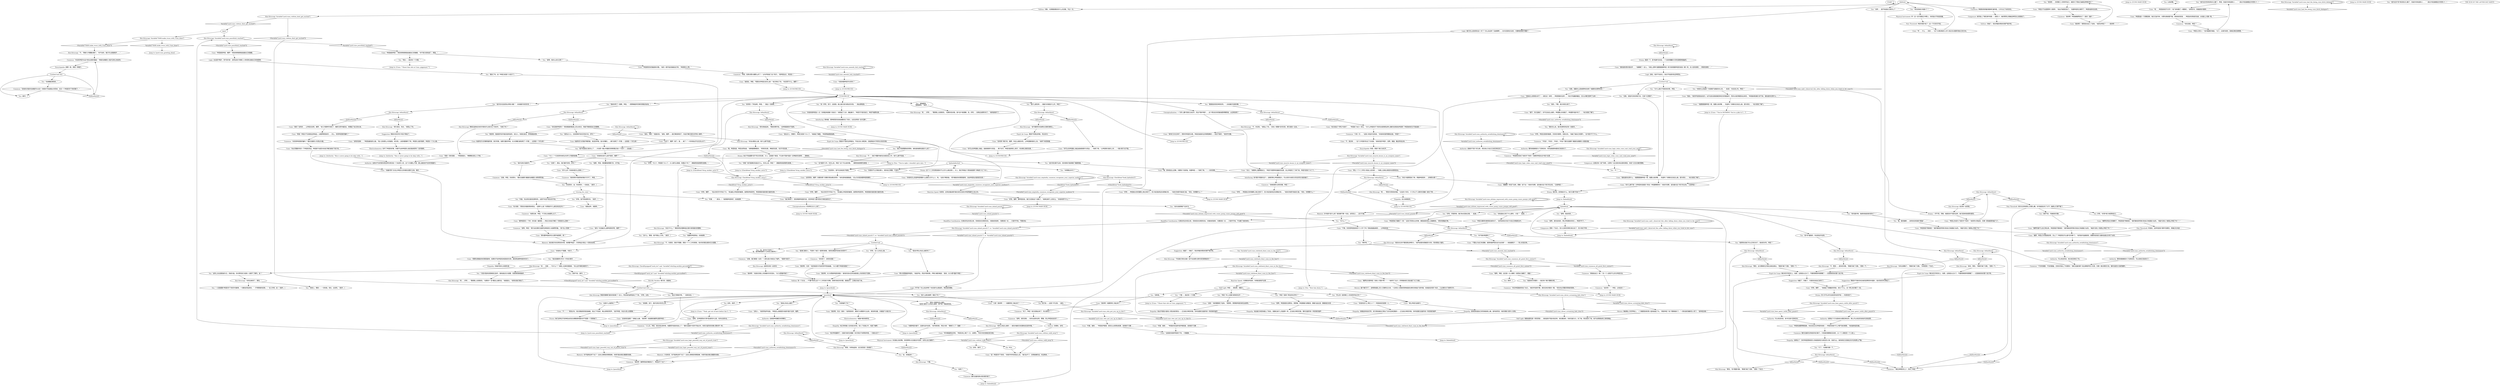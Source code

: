 # YARD / CUNO WHO IS CUNO
# * Who is Cuno?
#* Make amends with Cuno.
# ==================================================
digraph G {
	  0 [label="START"];
	  1 [label="input"];
	  2 [label="Kim Kitsuragi: CheckEquipped(\"neck_tie\") and  Variable[\"whirling.necktie_personified\"]"];
	  3 [label="CheckEquipped(\"neck_tie\") and  Variable[\"whirling.necktie_personified\"]", shape=diamond];
	  4 [label="!(CheckEquipped(\"neck_tie\") and  Variable[\"whirling.necktie_personified\"])", shape=diamond];
	  5 [label="Kim Kitsuragi: “呃……好吧……”警督看上去很担忧。“如果你告诉我，我*也许*能理解，但，好吧……别再这浪费时间了。”他转身离开了。"];
	  6 [label="Kim Kitsuragi: IsKimHere()"];
	  7 [label="IsKimHere()", shape=diamond];
	  8 [label="!(IsKimHere())", shape=diamond];
	  9 [label="Cunoesse: “小心点，坤诺，他在扰乱视听呢。他要把手放到你身上了！”围栏后面的*东西*开始尖叫，刺耳又猛烈的仿佛火警铃声一样。"];
	  10 [label="Cunoesse: “是啊，说的没错……有多远滚多远吧，肥猪。别让坤诺亲自动手！”"];
	  11 [label="Cuno: “猪猡在伤害坤诺！快来人*救命*啊！！！”他拼尽了全力；风带着他的口信走遍了马丁内斯。"];
	  12 [label="Physical Instrument: 你没能让他闭嘴，你的胖拳头也没能击中目标，反而让自己栽倒了。"];
	  13 [label="Untitled hub"];
	  14 [label="Logic: 我们怎么走到现在这一步了？怎么会这样？没道理啊……也许还是有办法的，只要唤回他的*理智*！"];
	  15 [label="You: “我想现在我们可以正常交流了。我说的对吗，坤诺？”"];
	  16 [label="Cunoesse: 坤妮斯用骄傲的眼神盯着坤诺，几乎忘记了你的存在。"];
	  17 [label="You: “行了，大家都冷静一下。”"];
	  18 [label="Kim Kitsuragi: Variable[\"yard.cuno_emptathy_cunoesse_recognizes_your_superior_madness\"]"];
	  19 [label="Variable[\"yard.cuno_emptathy_cunoesse_recognizes_your_superior_madness\"]", shape=diamond];
	  20 [label="!(Variable[\"yard.cuno_emptathy_cunoesse_recognizes_your_superior_madness\"])", shape=diamond];
	  21 [label="Cuno: “好吧……坤诺就从你的猪蹄上取过来好了。至少他还能用这玩意赚点钱……”他急切地把书装进口袋。“现在，你想要什么？”"];
	  22 [label="Cuno: “放松，坤妮！”他面向你。“谢啦，猪猡——我们算是两清了，你自打嘴巴真的对所有人都好。”"];
	  23 [label="You: “我不知道自己是怎么了……才会把一辆20吨重的货車钥匙交给一个孩子——还给我！”"];
	  24 [label="Cunoesse: “别相信那头该死的猪，坤诺！”"];
	  25 [label="Jump to: [CUNO MAIN HUB]"];
	  26 [label="trucing_for_cuno"];
	  27 [label="Kim Kitsuragi: 警督的眼睛盯着你的脸看了一会儿，然后他的姿势放松了下来。“好吧，出发。”"];
	  28 [label="You: “回答我。”"];
	  29 [label="You: “有意思……你用第三人称称呼自己，就是为了把自己抽离这种情况吗？”"];
	  30 [label="Reaction Speed: 大家都会听到的，你得赶紧离开这里……"];
	  31 [label="Physical Instrument: 砰！这一击可谓是正中靶心，你的指关节有些刺痛。"];
	  32 [label="Kim Kitsuragi: IsKimHere()"];
	  33 [label="IsKimHere()", shape=diamond];
	  34 [label="!(IsKimHere())", shape=diamond];
	  35 [label="You: “嗷，我的胳膊……该死的还有我的*膝盖*……”"];
	  36 [label="Kim Kitsuragi: IsKimHere()"];
	  37 [label="IsKimHere()", shape=diamond];
	  38 [label="!(IsKimHere())", shape=diamond];
	  39 [label="Pain Threshold: 其实也没有感觉上的那么糟。你可能是拉伤了关节；侮辱让它更严重了。"];
	  40 [label="Kim Kitsuragi: Variable[\"yard.cuno_said_i_deserved_this_after_falling_down_when_you_tried_to_hit_cuno\"]"];
	  41 [label="Variable[\"yard.cuno_said_i_deserved_this_after_falling_down_when_you_tried_to_hit_cuno\"]", shape=diamond];
	  42 [label="!(Variable[\"yard.cuno_said_i_deserved_this_after_falling_down_when_you_tried_to_hit_cuno\"])", shape=diamond];
	  43 [label="You: “不！”"];
	  44 [label="Untitled hub"];
	  45 [label="Kim Kitsuragi: Variable[\"yard.cuno_logic_relax_cuno_cant_read_your_mind\"]"];
	  46 [label="Variable[\"yard.cuno_logic_relax_cuno_cant_read_your_mind\"]", shape=diamond];
	  47 [label="!(Variable[\"yard.cuno_logic_relax_cuno_cant_read_your_mind\"])", shape=diamond];
	  48 [label="Kim Kitsuragi: IsKimHere()"];
	  49 [label="IsKimHere()", shape=diamond];
	  50 [label="!(IsKimHere())", shape=diamond];
	  51 [label="You: “随你怎么说。我对犯罪现场还有一些疑问。”"];
	  52 [label="Authority: 整场闹剧都是为了压制住你，你的退缩意味着他已经成功了。"];
	  53 [label="Interfacing: 意味着，某种邪恶的发条装置发生了变化，必定会带来一些*后果*。"];
	  54 [label="You: “为什么？”"];
	  55 [label="Jump to: [Authority: \"Kim is never going to be okay with...\"]"];
	  56 [label="Kim Kitsuragi: Variable[\"yard.cuno_elchem_impressed_with_cunos_pump_cunos_pumpo_still_good\"]"];
	  57 [label="Variable[\"yard.cuno_elchem_impressed_with_cunos_pump_cunos_pumpo_still_good\"]", shape=diamond];
	  58 [label="!(Variable[\"yard.cuno_elchem_impressed_with_cunos_pump_cunos_pumpo_still_good\"])", shape=diamond];
	  59 [label="Cuno: “把那玩意塞进你的肥屁股吧。如果你不给坤诺找来值钱的东西，就别再浪费坤诺的时间了。”"];
	  60 [label="You: “你说得对，金，你说得对，一向如此。”[离开。]"];
	  61 [label="Cuno: “你最好想个办法让坤诺忘记你曾经试图打过他，猪仔。”"];
	  62 [label="Jump to: [CUNOTRUCE]"];
	  63 [label="Jump to: [CUNO MAIN HUB]"];
	  64 [label="Jump to: [yard.cuno_punchhub_reached]"];
	  65 [label="Cunoesse: “救命啊！坤诺被猪猡抓住了！救命！强奸！”"];
	  66 [label="Cuno: “想让坤诺沉迷看书……”"];
	  67 [label="You: 让他闭嘴。"];
	  68 [label="You: Variable[\"yard.cuno_redcheck_blast_cuno_in_the_face\"]"];
	  69 [label="Variable[\"yard.cuno_redcheck_blast_cuno_in_the_face\"]", shape=diamond];
	  70 [label="!(Variable[\"yard.cuno_redcheck_blast_cuno_in_the_face\"])", shape=diamond];
	  71 [label="Kim Kitsuragi: Variable[\"yard.cuno_inland_punch1\"]"];
	  72 [label="Variable[\"yard.cuno_inland_punch1\"]", shape=diamond];
	  73 [label="!(Variable[\"yard.cuno_inland_punch1\"])", shape=diamond];
	  74 [label="You: “金，扶我起来！”"];
	  75 [label="Cuno: “这就是你挑衅坤诺的下场，一顿痛揍。”"];
	  76 [label="Drama: 强调一下。是*鬼魂*在说话。一个自有锦囊妙计的吃屎精神病幽灵。"];
	  77 [label="Kim Kitsuragi: “不。”警督几乎要翻白眼了。“你不会的。我们可以直接离开……”"];
	  78 [label="Kim Kitsuragi: Variable[\"yard.cuno_amends_hub_reached\"]"];
	  79 [label="Variable[\"yard.cuno_amends_hub_reached\"]", shape=diamond];
	  80 [label="!(Variable[\"yard.cuno_amends_hub_reached\"])", shape=diamond];
	  81 [label="Cuno: “想让一个十二岁的小孩迷上这玩意……”他看上去难以相信你会堕落至此。"];
	  82 [label="Conceptualization: 一个很*土鳖*的奥兰治名字，完全不像*坤诺*……这个想法在你的脑海里转瞬即逝，以后再说吧？"];
	  83 [label="You: “或许这对你来说有点土鳖了，坤诺，但或许你知道有人……”（拿出*来自赫姆达尔的男人*。）"];
	  84 [label="Drama: 这个十二岁的男孩根本不认识什么格拉德人，大人。我们怀疑这个男孩就是那个神秘的‘马丁’本人。"];
	  85 [label="You: “说实话我想留下这本书。”"];
	  86 [label="Cuno: “你他妈在说什么赔不赔的，猪猡？”"];
	  87 [label="Cuno: “太迟了，猪猡！谢了。我……谢了！”一时间他似乎也无言以对了。"];
	  88 [label="Kim Kitsuragi: Variable[\"yard.cuno_had_the_being_cuno_bitch_dialogue\"]"];
	  89 [label="Variable[\"yard.cuno_had_the_being_cuno_bitch_dialogue\"]", shape=diamond];
	  90 [label="!(Variable[\"yard.cuno_had_the_being_cuno_bitch_dialogue\"])", shape=diamond];
	  91 [label="You: “看到了吗，金？坤诺已经是个大孩子了。”"];
	  92 [label="Half Light: 坤诺……很狂野，很暴力。"];
	  93 [label="Volition: 冷静。大家都能看到你什么也没做，专业一点。"];
	  94 [label="You: “是*你*逼我的，你这是自作自受。”"];
	  95 [label="You: “别笑了！”"];
	  96 [label="Jump to: [failedithub]"];
	  97 [label="Drama: 一声干笑。阴郁。她甚至并不喜欢这样。她只是单纯地想伤害您。"];
	  98 [label="Composure: 控制一下自己。至少之前的恐惧已经过去了，至少他们不再……"];
	  99 [label="Drama: 哦天呐，赶快做点什么，他们又要*开始*了！"];
	  100 [label="Kim Kitsuragi: Variable[\"yard.cuno_authority_establishing_dominance\"]"];
	  101 [label="Variable[\"yard.cuno_authority_establishing_dominance\"]", shape=diamond];
	  102 [label="!(Variable[\"yard.cuno_authority_establishing_dominance\"])", shape=diamond];
	  103 [label="Cuno: “像糖果一样滚下去吧，肥猪！滚下去！”他张开双臂，宣告着对这个院子的主权。“王者坤诺！”"];
	  104 [label="Cunoesse: “没错，坤诺，你说得对。”围栏后面那只戴着毛绒帽的小舔狗赞同道。"];
	  105 [label="Kim Kitsuragi: “你没必要这么做，他什么都不知道。”"];
	  106 [label="Interfacing: 他*真的*很喜欢这个，这辆货車让坤诺很高兴。可以说你与他的关系往好的方面发展了。"];
	  107 [label="Jump to: [CUNOTRUCE]"];
	  108 [label="Jump to: [Authority: \"Kim is never going to be okay with...\"]"];
	  109 [label="Cuno: “那你要坤诺如何忘记那件破事呢，嗯？”"];
	  110 [label="Cuno: “你可以向坤诺献上毒品或者香烟作为贡品……”他顿了顿。“让坤诺再次喜欢上你……一辆大車子也不错。”"];
	  111 [label="Jump to: [CUNOTRUCE]"];
	  112 [label="Cuno: “好吧，猪猡……”他从你的手中夺走了它。“焦油能让坤诺保持敏锐，能帮助坤诺思考。坤诺很喜欢能刺激大脑的玩意。”"];
	  113 [label="Jump to: [CUNOTRUCE]"];
	  114 [label="Logic: 永远是*坤诺*，而不是*我*。显然这孩子用第三人称视角当做自己的挡箭牌。"];
	  115 [label="Cuno: “没错！”他的眼睛亮了起来。“想想吧，想想看坤诺的疯狂战绩吧。”"];
	  116 [label="Empathy: 他自豪又响亮地报上了姓名，就像在桌子上亮底牌一样。正当他分神的时候，围栏后面传来一阵恶意的嘘声……"];
	  117 [label="Volition: 别理他，走吧。"];
	  118 [label="Kim Kitsuragi: Variable[\"yard.cuno_redcheck_blast_cuno_in_the_face\"]"];
	  119 [label="Variable[\"yard.cuno_redcheck_blast_cuno_in_the_face\"]", shape=diamond];
	  120 [label="!(Variable[\"yard.cuno_redcheck_blast_cuno_in_the_face\"])", shape=diamond];
	  121 [label="Cuno: “没有人，”他突然低声说道。“坤诺这么做是因为他就*喜欢*这样，猪猡。”"];
	  122 [label="Kim Kitsuragi: “是你让他这么做的——就在你最初决定跟他谈话的时候。”"];
	  123 [label="Cunoesse: “救命啊！猪猡把他的嘴捂住了。坤诺说不了话了！”"];
	  124 [label="Rhetoric: 计划有变，你不能再这样下去了！这会让事情变得更困难，你很可能会错过重要的线索。"];
	  125 [label="Cuno: “好吧，猪猡，跟坤诺说说。我们又回到这个话题了。”他掸去裤子上的灰尘。“你他妈想干什么？”"];
	  126 [label="Kim Kitsuragi: IsKimHere()"];
	  127 [label="IsKimHere()", shape=diamond];
	  128 [label="!(IsKimHere())", shape=diamond];
	  129 [label="Reaction Speed: 有意思。这场拉锯战很可能也发生在她与坤诺残暴的父亲之间。"];
	  130 [label="You: “没错，但我并没有采取行动，只是个幻想罢了。”"];
	  131 [label="Kim Kitsuragi: Variable[\"yard.cuno_authority_establishing_dominance\"]"];
	  132 [label="Variable[\"yard.cuno_authority_establishing_dominance\"]", shape=diamond];
	  133 [label="!(Variable[\"yard.cuno_authority_establishing_dominance\"])", shape=diamond];
	  134 [label="Kim Kitsuragi: Variable[\"TASK.make_truce_with_Cuno_done\"]"];
	  135 [label="Variable[\"TASK.make_truce_with_Cuno_done\"]", shape=diamond];
	  136 [label="!(Variable[\"TASK.make_truce_with_Cuno_done\"])", shape=diamond];
	  137 [label="Suggestion: 警督对你的评价*绝对*降低了。"];
	  138 [label="Cunoesse: “他想忘掉，坤诺。千万别让他就那么忘了。”"];
	  139 [label="Kim Kitsuragi: IsKimHere()"];
	  140 [label="IsKimHere()", shape=diamond];
	  141 [label="!(IsKimHere())", shape=diamond];
	  142 [label="You: “你说得对，我不应该给孩子吸烟。”"];
	  143 [label="Cuno: “坤诺感觉你的脑袋有问题。”他的一根手指在脑袋边打转。“坤诺很关心啊。”"];
	  144 [label="punchhub"];
	  145 [label="You: “这是什么鬼把戏？”"];
	  146 [label="You: “是有人唆使你这么做的。”\n“是港口里的人让你这么做的，是不是？我能感觉到。”"];
	  147 [label="Cuno: “听你傻逼朋友的吧。”坤诺往地上唾了一口，淡黄色、不知为何还冒着泡的浓痰。"];
	  148 [label="Cuno: “呼……什么……妈的……”这个头晕目眩的12岁小孩正在试图弄清自己的方向。"];
	  149 [label="Composure: 她浑身上下都在喊*哇哦——真男人*。她的赞赏之情被这种同志之爱激发了。"];
	  150 [label="You: “你知道自己闯了什么祸吗，小鬼？”（起身。）"];
	  151 [label="Kim Kitsuragi: IsKimHere()"];
	  152 [label="IsKimHere()", shape=diamond];
	  153 [label="!(IsKimHere())", shape=diamond];
	  154 [label="Kim Kitsuragi: “不要。”"];
	  155 [label="Kim Kitsuragi: IsKimHere()"];
	  156 [label="IsKimHere()", shape=diamond];
	  157 [label="!(IsKimHere())", shape=diamond];
	  158 [label="Jump to: [CUNO MAIN HUB]"];
	  159 [label="Kim Kitsuragi: IsKimHere()"];
	  160 [label="IsKimHere()", shape=diamond];
	  161 [label="!(IsKimHere())", shape=diamond];
	  162 [label="Cuno: “该死的混球……”坤诺指着他的心脏。“贱人没有那么大的能耐。老东西，心脏快要爆炸了吧。坤诺的心脏好着呢，坤诺有一个大心脏。”"];
	  163 [label="You: “或许现在看不出来，但你很有可能掌握了重要情报。”"];
	  164 [label="Kim Kitsuragi: IsKimHere()"];
	  165 [label="IsKimHere()", shape=diamond];
	  166 [label="!(IsKimHere())", shape=diamond];
	  167 [label="Kim Kitsuragi: “请不要把时间浪费在无聊的事情上。”"];
	  168 [label="Cuno: “滚远点儿，四眼仔。坤诺已经是个大人了。”他挺起了胸膛。“坤诺想抽烟就抽烟。”"];
	  169 [label="Jump to: [Cuno: \"\"Shoot that shit at Cuno, piggonaut.\"\"]"];
	  170 [label="Cuno: “是啊，在坤诺把你打得*屁滚尿流*之前，有多远滚多远。”"];
	  171 [label="Kim Kitsuragi: Variable[\"yard.cuno_shiver_screaming_kids_titus\"]"];
	  172 [label="Variable[\"yard.cuno_shiver_screaming_kids_titus\"]", shape=diamond];
	  173 [label="!(Variable[\"yard.cuno_shiver_screaming_kids_titus\"])", shape=diamond];
	  174 [label="You: “是港口里的人，不是吗？他们一直想伤害我，我现在都能听到他们的笑声了……”"];
	  175 [label="Empathy: 他正享受着人生的高光时刻，陷入了狂喜之中，戏耍了猪猡。"];
	  176 [label="Kim Kitsuragi: Variable[\"yard.cuno_inland_punch1\"]  or  Variable[\"yard.cuno_inland_punch2\"]"];
	  177 [label="Variable[\"yard.cuno_inland_punch1\"]  or  Variable[\"yard.cuno_inland_punch2\"]", shape=diamond];
	  178 [label="!(Variable[\"yard.cuno_inland_punch1\"]  or  Variable[\"yard.cuno_inland_punch2\"])", shape=diamond];
	  179 [label="You: “现在是谁在*搞鬼*了？”"];
	  180 [label="Esprit de Corps: 看在老天爷的份上，他想，这真是太过分了。不要把事情弄得更糟了——还是继续询问那个孩子吧。"];
	  181 [label="Esprit de Corps: 看在老天爷的份上，他想，这真是太过分了。不要把事情弄得更糟了——还是继续询问那个孩子吧。"];
	  182 [label="You: “快叫救护車，我感觉我是真的受伤了！”"];
	  183 [label="Cunoesse: “你会和坤诺*永远*待在这里的傻逼！”带着毛绒帽的小鬼并没有让他说完。"];
	  184 [label="Encyclopedia: 顺便一提，那是一种帽子。"];
	  185 [label="Cuno: “‘我要狠狠揍坤诺一顿，我要让他闭嘴……’知道吗？你确实应该这么做，因为现在……”他又提高了嗓门。"];
	  186 [label="Jump to: [Cuno: \"\"You're NOTHING! You're a joke to C...\"]"];
	  187 [label="You: “毛绒帽挺漂亮的。”"];
	  188 [label="Kim Kitsuragi: “嗯……”警官乐观地咕哝着。“过去的十年间，十六岁以下人群的饮酒量一直在下降……”"];
	  189 [label="Jump to: [CheckItem(\"drug_smokes_astra\")]"];
	  190 [label="Electrochemistry: 别坏了坤诺的好事。你看不出来坤诺的心脏还能承受吗？还好着呢。"];
	  191 [label="You: “没什么，警督。我不想扯上关系。”[离开。]"];
	  192 [label="Jump to: [CUNO MAIN HUB]"];
	  193 [label="Empathy: 你临时变卦让他很失望。"];
	  194 [label="You: “相信吧，我就是传说中能创造奇迹的，炫光人。有我在身边，梦想就能成真。”"];
	  195 [label="Cunoesse: “那就给自己一拳！”另一个人甚至不让你与坤诺交谈。"];
	  196 [label="Kim Kitsuragi: “但……但是……*为什么*？”他看上去真的很困惑。“你让这件事愈演愈烈了。”"];
	  197 [label="You: “一旦我摆脱*坤诺的手下败将*的窘境，一切都会好起来的。”（不等警督的回答。）“去工作吧，金！”[离开。]"];
	  198 [label="Cuno: “你可以向坤诺献上毒品，或者香烟作为贡品……車子也行。坤诺也能用的上車子，机动車之类的玩意。”"];
	  199 [label="Cuno: “真是一流的混蛋……”坤诺摇摇头。“睁眼瞎总是让人不爽。”"];
	  200 [label="Cuno: “坤诺就是坤诺，猪猡！”男孩用两根拇指指着自己的胸膛。"];
	  201 [label="Cuno: “去死吧你，猪猡！你跟你那个四眼仔朋友都去死吧！”他失望地摇着脑袋。“还以为你是来跟坤诺和解的……”"];
	  202 [label="Kim Kitsuragi: “不——我们*需要*做的应该是回去工作。他什么都不知道。”"];
	  203 [label="Cunoesse: “坤诺，别再对那头猪那么好了！”尖叫声穿透了这个院子。“离坤诺远点，死变态！”"];
	  204 [label="Cuno: “救命啊！”那男孩也加入了进来。“他抓住坤诺了！！！救命啊！！！”"];
	  205 [label="Kim Kitsuragi: Variable[\"yard.cuno_volition_walk_away\"]"];
	  206 [label="Variable[\"yard.cuno_volition_walk_away\"]", shape=diamond];
	  207 [label="!(Variable[\"yard.cuno_volition_walk_away\"])", shape=diamond];
	  208 [label="Untitled hub (03)"];
	  209 [label="You: “是谁让你这么做的？”"];
	  210 [label="Cuno: “救命啊，大家！”他的脸因为可怕的笑声而扭曲着。“RCM要干坤诺的屁股了！”"];
	  211 [label="Kim Kitsuragi: 金甚至没有一丝惊讶。"];
	  212 [label="Cuno: “坤诺又要把你揍得屁滚尿流了。”显然他现在仍处于对自己的敬畏当中。"];
	  213 [label="Kim Kitsuragi: “是你，警官。”警督打破了沉默。“控制一下。”"];
	  214 [label="Cuno: “猪猡，坤诺以为你能搞定呢。怎么了？坤诺现在可以做*任何事*了。”他浑身洋溢着喜悦，就像你给他的力量有些超过负荷了似的。"];
	  215 [label="Cuno: “猪猡忍着不让自己哭出来，坤诺真是不敢相信！”就好像他突然意识到自己有超能力似的。“难道*没有人*能阻止坤诺了吗？！”"];
	  216 [label="Pain Threshold: 听我说，这样咬是有*某种*效果的，疼痛正在消退……"];
	  217 [label="Kim Kitsuragi: “不如我们现在去做一些不会浪费大家时间的事情如何？”"];
	  218 [label="Cunoesse: “*咔哒*，*咔哒*，*咔哒*，*咔哒*”围栏后面那个戴着毛绒帽的小混蛋说着。"];
	  219 [label="You: “你不喜欢喝酒吗？”"];
	  220 [label="Cuno: “菜鸡们又在互啄了，想争夺坤诺的注意。坤诺还挺喜欢这场钢管舞的——但还不够好。”他双手交握。"];
	  221 [label="Cuno: “笨蛋！坤诺才不会相信这种鬼话。从猪猡那里拿货……怎么，觉得坤诺很好骗吗？”"];
	  222 [label="Jump to: [CUNO MAIN HUB]"];
	  223 [label="Cuno: “哦，原来是这么回事。你要找个告密鬼。你要坤诺——”他顿了顿。“——向你泄密。”"];
	  224 [label="Cuno: “你他妈才不重要，书呆子。”"];
	  225 [label="Empathy: 他看起来有些茫然，却又很自豪自己想出了这句话来回敬你——正当他分神的时候，你听到围栏后面传来一阵恶意的嘘声……"];
	  226 [label="You: 别打他——这是个坏主意。（退后。）"];
	  227 [label="Jump to: [punchhub]"];
	  228 [label="You: “金，是*你*干的吗？”\n“金，是你警局里的人让你这么做的吗？”"];
	  229 [label="Cunoesse: “你失控了，该死的混蛋！”"];
	  230 [label="Cuno: “救命啊，RCM想搞坤诺的屁股！”喜悦的泪水还夹杂着他脸上洗衣粉的汗湿味。"];
	  231 [label="Jump to: [punchhub]"];
	  232 [label="Cuno: “救命啊，先生！救命！”他昂首阔步，眼珠子从眼窝中凸出来，使劲转动着，对着窗户大喊大叫……"];
	  233 [label="Half Light: 看看他那吃屎一样的笑容……他知道你不能对他怎样。他在霸凌你，你却无能为力。杀了他。现在就杀了他。他不会预想到死亡即将降临。"];
	  234 [label="Hand/Eye Coordination: 在事态完全失控之前，将其扼杀在萌芽状态。对着他的脸颊，只要轻轻一击……只是吓吓他，不要杀他。"];
	  235 [label="Hand/Eye Coordination: 在事态完全失控之前，将其扼杀在萌芽状态。对着他的脸颊，只要轻轻一击……只是吓吓他，不会要了他的命的。"];
	  236 [label="Cuno: “去他妈的道理？”他嗤之以鼻。“救命啊！讲道理的猪猡在摆弄坤诺！”"];
	  237 [label="Kim Kitsuragi: “警官，*你*需要冷静，”警督打破了沉默。“控制一下自己。”"];
	  238 [label="Drama: 您几乎可以听见齿轮转动的声音——布景改变了。"];
	  239 [label="Kim Kitsuragi: “不，警官——是你的问题，”警督打破了沉默。“控制一下。”"];
	  240 [label="Pain Threshold: 坤诺*感觉*到了；这一下打的可不轻。"];
	  241 [label="Kim Kitsuragi: 金没有一丝笑意。"];
	  242 [label="Jump to: [failedithub]"];
	  243 [label="You: “我是来问问题的——我还有个案子要解决呢。”"];
	  244 [label="Cuno: “你在卡座那里发了疯，想逼坤诺招供……还喝得大醉？”"];
	  245 [label="You: “看看我发现的神奇的药。”（向他展示吡嚯浣酮。）"];
	  246 [label="Kim Kitsuragi: “不，你没有。”他阻止了你。“没有人*要看*任何东西，把它放到一边去。”"];
	  247 [label="Cuno: “坤诺知道一个四眼混球，每日沉迷书本，对那玩意欲罢不能。真他妈的悲哀……坤诺会利用他的毛病，从他身上大赚一笔。”"];
	  248 [label="Cuno: “跟坤诺回忆一下吧：你先是一番搅局——然后又来自打嘴巴？究竟是怎么回事？”"];
	  249 [label="You: “我还是要把它列为一件待办事项……”"];
	  250 [label="You: 沉默不语。[离开。]"];
	  251 [label="Esprit de Corps: 警督不同意这样做，完全反对。"];
	  252 [label="You: “来享受一下焦油吧，坤诺。”（掏出一包香烟。）"];
	  253 [label="Cuno: “坤诺才不会耍那种*小聪明*。”他似乎被冒犯到了。“别跟坤诺咬文嚼字了，坤诺知道你在说谎。”"];
	  254 [label="You: “我并没有沉溺其中。”"];
	  255 [label="You: “这*就是*工作。你怎么说，坤诺？这个可以给你哦。”（朝男孩摇晃那包香烟。）"];
	  256 [label="You: “坤诺？听上去像只疯狗的名字……”"];
	  257 [label="Cuno: “你跟坤诺对着干，这就叫自作自受。”他环顾四周，然后大喊：“警察打人了！强暴！！！”"];
	  258 [label="Cunoesse: “干你的肩膀，干你的膝盖，还有你浑身上下的肥肉！”围栏后面的那个发出嘶嘶声的小东西，仿佛一根点燃的引线，随时会因为兴奋而爆炸。"];
	  259 [label="failedithub"];
	  260 [label="Jump to: [CUNO MAIN HUB]"];
	  261 [label="Cuno: “坤诺真是不敢相信！”就好像他突然意识到自己有超能力似的。“难道*没有人*能阻止坤诺了吗？”"];
	  262 [label="Empathy: 她明白了：争夺坤诺控制权的斗争就是疯狂与疯狂的斗争。目前为止，她的疯狂已经被证实并没有那么严重。"];
	  263 [label="Cunoesse: 围栏后面的家伙笑的更厉害了。"];
	  264 [label="Jump to: [failedithub]"];
	  265 [label="Cuno: “坤诺让你成为了他的手下败将！”他突然大笑起来，仿佛一群海鸥原地起飞了。"];
	  266 [label="Cuno: “我知道你想对我动手……”他踌躇了一会儿。“你脸上那种‘我要狠狠揍坤诺一顿’的表情跟坤诺的爸爸一模一样。杀人犯的表情……愤怒的表情……”"];
	  267 [label="You: “没错，我要怎么回到那种状态呢？我要恢复那种状态！”"];
	  268 [label="Cunoesse: “坤诺把你变成了他的手下败将！你要和坤诺永远*待在*这里……”"];
	  269 [label="Cuno: “看啊，坤妮，这还是一头斗猪呢！别把自己撞晕了，傻逼！”"];
	  270 [label="You: [离开。]"];
	  271 [label="Kim Kitsuragi: Variable[\"yard.cuno_cunoesse_alt_greet_first_contact\"]"];
	  272 [label="Variable[\"yard.cuno_cunoesse_alt_greet_first_contact\"]", shape=diamond];
	  273 [label="!(Variable[\"yard.cuno_cunoesse_alt_greet_first_contact\"])", shape=diamond];
	  274 [label="Jump to: [You: \"\"You're right, I shouldn't give smo...\"]"];
	  275 [label="Cuno: “总之，”他精神上强撑着自己。“坤诺不用那种有辐射的玩意，会让坤诺的丁丁掉下来，坤诺可是有个大丁丁。”"];
	  276 [label="Horrific Necktie: 管它的，直面他。"];
	  277 [label="Cuno: “真的？该死的……让坤诺试试吧，猪猡。”他几乎要伸手来抓了，随即又把手缩回去，梳理起了自己的头发。"];
	  278 [label="You: “来一杯吧，孩子。这是酒，能让我们成为朋友的东西。”（掏出那瓶酒。）"];
	  279 [label="Cuno: “我们两清了。但别再跟坤诺耍花招，否则坤诺*又要*把你打得屁滚尿流了。”"];
	  280 [label="You: “好吧，*大人*。坤诺是个大人了，大人就可以吸烟。你要这个吗？”（朝着男孩摇晃那包香烟。）"];
	  281 [label="Esprit de Corps: 警督并不喜欢这种做法。不如过会儿再回来，还能降低对于职场关系的伤害。"];
	  282 [label="Cuno: “不！！！”男孩尖叫。他长满雀斑的脸扭曲着，发出了可怕的、难以抑制的笑声。“放开坤诺，你这头恶心的肥猪！”"];
	  283 [label="Cuno: “好吧，猪猡……”他收起了恶魔般的笑容。发生了什么，这一拳让他冷静了一些。"];
	  284 [label="Kim Kitsuragi: IsKimHere()"];
	  285 [label="IsKimHere()", shape=diamond];
	  286 [label="!(IsKimHere())", shape=diamond];
	  287 [label="Cuno: “听着，娘炮……”坤诺低声细语，甚至比以前更加轻柔，逐渐趋于沉静……"];
	  288 [label="Cuno: “你什么都不是！对坤诺来说就是个笑话！坤诺要嘲笑你！”他张开双臂，宣告着对这个院子的主权。“王者坤诺！”"];
	  289 [label="Cunoesse: “别他妈对我的毛绒帽评头论足！你根本不知道我从何而来，区区一个坤诺的手下败将罢了。”"];
	  290 [label="Cuno: “别听那个瞎子的，猪猡。你这么做是对的，让坤诺重新喜欢上你。”他停下来思索着。"];
	  291 [label="You: “听着，你出现在我的犯罪现场，这里不欢迎不配合的平民。”"];
	  292 [label="Cuno: “哦，坤诺知道，坤诺当然知道，”他眯着眼睛看你。“昂贵的玩意，神秘的玩意，*杀手*的玩意。”"];
	  293 [label="Cuno: 他紧咬牙关的嘴咧着笑意，表示同意。他那沉重的呼吸，长大的瞳孔都说明了一件事——这真是一个好主意！"];
	  294 [label="Kim Kitsuragi: Variable[\"yard.cuno_punchhub_reached\"]"];
	  295 [label="Variable[\"yard.cuno_punchhub_reached\"]", shape=diamond];
	  296 [label="!(Variable[\"yard.cuno_punchhub_reached\"])", shape=diamond];
	  297 [label="CUNOTRUCE"];
	  298 [label="Cunoesse: “自杀吧！！！坤诺，让他自杀！”"];
	  299 [label="You: “我要和坤诺停战，向他赔罪。”"];
	  300 [label="Kim Kitsuragi: “不，你真的，真的不需要。那是一个十二岁的男孩，他对你的看法根本无关紧要。”"];
	  301 [label="Cuno: “大家！救命啊！！！他要把老二掏出来了！！！”"];
	  302 [label="Cunoesse: “完了，坤诺！他已经掏出来了，你太害怕了！”"];
	  303 [label="Jump to: [punchhub]"];
	  304 [label="Jump to: [Cuno: \"\"Yeah, get out of here before the C...\"]"];
	  305 [label="You: 走吧。[离开。]"];
	  306 [label="Cunoesse: “没错，我们都是一伙的！”小家伙高兴地发出了嘘声。“*基佬*失控了。”"];
	  307 [label="You: “讲道理，孩子。我并没有对你怎么样。”"];
	  308 [label="Kim Kitsuragi: “警官，这与警察的正常执法相去甚远，”警督打破了沉默。“控制一下。”"];
	  309 [label="Cuno: “听着，娘炮……”坤诺趁你后退时低声细语道，逐渐趋于沉静……"];
	  310 [label="Jump to: [yard.cuno_greeting_done]"];
	  311 [label="You: “那随便吧。”\n“那随便吧。”[离开。]"];
	  312 [label="Encyclopedia: 库诺，那是个奥兰治名字。"];
	  313 [label="You: “或许这对*你*来说有点土鳖了，但或许你知道有人……”（拿出*来自赫姆达尔的男人*。）"];
	  314 [label="Cunoesse: “你在说谁，坤诺？”"];
	  315 [label="Cunoesse: “你觉得坤诺很好骗吗？”围栏后面的小东西尖叫着。"];
	  316 [label="You: “赔罪，坤诺。很抱歉我想要打你，对不起。”"];
	  317 [label="Cuno: “放轻松，坤妮。不要告诉坤诺应该怎么做！”他又转向了你。“你还想干什么，猪猡？”"];
	  318 [label="You: 走吧。[离开。]"];
	  319 [label="Shivers: 集装箱上方的甲板上，一个肩膀宽阔的男人猛地抬起了头。“那是坤诺？有个警察被杀了。”一旁纹身的梅斯克人笑了。“是坤诺没错！”"];
	  320 [label="Cuno: “那头死肥猪是坤诺的，“他低声说，然后环顾四周，声嘶力竭的喊道：“救命，RCM想*强奸*坤诺！”"];
	  321 [label="Jump to: [failedithub]"];
	  322 [label="Cuno: “猪猡在咬自己的猪蹄了，坤诺真是不敢相信！”就好像他突然意识到自己有超能力似的。“难道*没有人*能阻止坤诺了吗？！”"];
	  323 [label="Cuno: “是啊，是你自找的。想让坤诺看你的老二，坤诺吓坏了。”"];
	  324 [label="Kim Kitsuragi: Variable[\"yard.cuno_who_put_you_up_to_this\"]"];
	  325 [label="Variable[\"yard.cuno_who_put_you_up_to_this\"]", shape=diamond];
	  326 [label="!(Variable[\"yard.cuno_who_put_you_up_to_this\"])", shape=diamond];
	  327 [label="Cuno: “你能这么说真是太好了——就在这！来吧……坤诺很喜欢这样……”他又开始蹦来蹦去，舌头从嘴巴里伸了出来……"];
	  328 [label="Jump to: [CUNO MAIN HUB]"];
	  329 [label="Cuno: “好吧，坤诺总是善待输家。问你的问题吧，但是记住，“他敲了敲自己的颞叶。”这*改变*不了什么。”"];
	  330 [label="Drama: 他才不知道跟*杀手*有关的玩意，大人。这就是个错误。不过他*可能*知道一点神秘的玩意吧……很难说。"];
	  331 [label="Kim Kitsuragi: Variable[\"yard.cuno_volition_dont_get_excited\"]"];
	  332 [label="Variable[\"yard.cuno_volition_dont_get_excited\"]", shape=diamond];
	  333 [label="!(Variable[\"yard.cuno_volition_dont_get_excited\"])", shape=diamond];
	  334 [label="Cuno: “你在挑衅坤诺吗？”男孩看着钥匙链上的A6标志，简直不敢相信自己的眼睛。"];
	  335 [label="Cuno: “你必须重新考虑一下坤诺的贡品。坤诺是不会因为你自打嘴巴就收下笼子的。”"];
	  336 [label="You: “请务必小心，也别把車开到任何地方去，好吗？”"];
	  337 [label="Kim Kitsuragi: 警督迅速地在你的手掌张开之前拦住了你的手。”你疯了吗？”"];
	  338 [label="You: “我们可能需要他的帮助，谁知道他都知道些什么呢？”"];
	  339 [label="You: “坤诺？是某个帮派的名号吗？”"];
	  340 [label="You: “我正打算离开呢。”（结束谈话。）"];
	  341 [label="Jump to: [punchhub]"];
	  342 [label="You: “是加尔特让你这么做的吗？”"];
	  343 [label="You: “好吧，没人让你这么做。”"];
	  344 [label="Electrochemistry: *超级*使劲地转动。"];
	  345 [label="Logic: 吓吓他？怎么会这样呢？你还是可以脱身的，唤回他的理智。"];
	  346 [label="Cunoesse: “*看在神明的份上*，你杀了坤诺！”"];
	  347 [label="Kim Kitsuragi: IsKimHere()"];
	  348 [label="IsKimHere()", shape=diamond];
	  349 [label="!(IsKimHere())", shape=diamond];
	  350 [label="Kim Kitsuragi: “你失去理智了，”警督打破了沉默。“你得控制一下自己。”"];
	  351 [label="Suggestion: 他赢了，你输了。只是别在给自己挖坑了。"];
	  352 [label="Volition: 你输了。现在带着你残存的尊严离开吧。"];
	  353 [label="Composure: 这里还有一具尸体呢，记得吗？这正是你来这里的原因，你是个正在办案的警察。"];
	  354 [label="Untitled hub (02)"];
	  355 [label="Authority: 整场闹剧都是为了压制住你，可以说他已经成功了。"];
	  356 [label="Authority: 退缩并不是个好主意，现在他认为自己已经压制住你了。"];
	  357 [label="Cuno: “哦不，你又退缩了。你不应该这么做的，坤诺要让你滚蛋了，坤诺要*驱逐*你了……”他又提高了嗓门。"];
	  358 [label="Rhetoric: 你*他妈*说什么呢？甚至都不算一句话。总而言之……这行不通。"];
	  359 [label="Jump to: [CheckItem(\"drug_smokes_astra\")]"];
	  360 [label="hjelmdallerhub"];
	  361 [label="Cuno: “好吧……坤诺就从你的猪蹄上取过来好了。至少他还能用这玩意赚点钱……”他急切地把书装进口袋。“现在，你想要什么？”"];
	  362 [label="Cuno: “你他妈离坤诺远一点！你闻起来就像个流浪汉！”他倒退了几步，皱起鼻子。“坤诺可不是流浪汉，坤诺不碰那玩意。”"];
	  363 [label="You: “或许你对这些思必得有兴趣？”（向他展示你的存货。）"];
	  364 [label="Cunoesse: “你在坤诺面前贬低了自己。”她的声音很平静，甚至没有多看你一眼。“现在你必须要求得他的宽恕。”"];
	  365 [label="Kim Kitsuragi: IsKimHere()"];
	  366 [label="IsKimHere()", shape=diamond];
	  367 [label="!(IsKimHere())", shape=diamond];
	  368 [label="Jump to: [CUNOTRUCE]"];
	  369 [label="Kim Kitsuragi: “把东西收起来。”警督双臂环抱。“这种情报根本不值得。”"];
	  370 [label="Cuno: “好吧，猪猡……”他从你的手中夺走了它。“焦油能让坤诺保持敏锐，能帮助坤诺思考。坤诺很喜欢能刺激大脑的玩意。”"];
	  371 [label="You: “我什么都没做啊！看到了吗？”"];
	  372 [label="Cuno: “是啊，坤诺就是在混帮派，黑帮哦。坤诺跟着马德雷混，跟着马兹达混，跟着瑞瓦肖混……”"];
	  373 [label="THE HUB OF THE LATTER DAY SAINTS"];
	  374 [label="Cuno: “滚！坤诺的手下败将。”你离开时听到他这么说。“我们扯平了。还想挨揍的话，欢迎再来。”"];
	  375 [label="Drama: 他们这种近乎发神经似的反复横跳意味着你并不是第一个受害者了。"];
	  376 [label="Kim Kitsuragi: “我告诉过你不要招惹这种势力。”他声音里的烦躁是针对你，而非那些小鬼的。"];
	  377 [label="You: 沉默不语，尽量保持冷静。"];
	  378 [label="Cuno: “坤诺把条子痛揍了一顿！”这孩子笑得太过厉害，满是雀斑的脸上淌着眼泪。“把你的膝盖打断。”"];
	  379 [label="Suggestion: 他赢了，你输了。现在带着你残存的尊严离开吧。"];
	  380 [label="Jump to: [CheckItem(\"drug_smokes_astra\")]"];
	  381 [label="Cuno: “呃……坤诺他妈的不识字！”他飞快地瞥了一眼围栏。”该死的书，你脑袋有问题吧……”"];
	  382 [label="You: “你根本不认识格拉德人。是你自己想要，不是吗？”"];
	  383 [label="You: “你想要这本书？”"];
	  384 [label="You: “别担心，警督——一切有我。现在，出发吧。”[离开。]"];
	  385 [label="Kim Kitsuragi: IsKimHere()"];
	  386 [label="IsKimHere()", shape=diamond];
	  387 [label="!(IsKimHere())", shape=diamond];
	  388 [label="Empathy: 他似乎很高兴能有人明白他的想法——正当他分神的时候，你听到围栏后面传来一阵恶意的嘘声……"];
	  389 [label="Shivers: 窗户被打开了，圣希斯帕路上的人们都转过头来。一位老妇人把她的购物袋放在弗利多商店门前听着，在她身后的某个地方，工业港的大门悄然打开。"];
	  390 [label="Kim Kitsuragi: IsKimHere()"];
	  391 [label="IsKimHere()", shape=diamond];
	  392 [label="!(IsKimHere())", shape=diamond];
	  393 [label="Cuno: “坤诺知道要尊敬强者。你应该去见见坤诺的爸爸——坤诺的爸爸*什么*都不放在眼里，“他自豪地宣告着。"];
	  394 [label="You: “好吧，尽管笑吧。我们快点回到正题。”（起身。）"];
	  395 [label="Suggestion: 警督并不喜欢你在他的犯罪现场*搞鬼*，他对你的评价降低了。"];
	  396 [label="You: “是啊，我自找的。”"];
	  397 [label="Kim Kitsuragi: “警官，你得站起来。这已经变成一场闹剧了。”"];
	  398 [label="Jump to: [You: \"Shut him down.\"]"];
	  399 [label="Authority: 可以肯定的说，他已经压制住了你。"];
	  400 [label="Cunoesse: “我觉得你可能把他的脑子打坏了，坤诺。”"];
	  401 [label="You: “那好吧。”"];
	  402 [label="Empathy: 这让他很愉悦。"];
	  403 [label="Conceptualization: 历史修正主义上演了。"];
	  404 [label="Cuno: “不，我没有……”这个少年暂时失去了方向感。“他妈的是*坤诺*。说啊，傻逼，像这样说出来。”"];
	  405 [label="Cuno: “是吗？你准备怎么跟坤诺和好呢，猪猡？”"];
	  406 [label="You: “好吧，我不想浪费时间。”[离开。]"];
	  407 [label="Cunoesse: “是啊，坤诺！”那只站在围栏后面阿谀奉承的小幼崽赞同着。“是*怎么*回事？”"];
	  408 [label="Kim Kitsuragi: “你在干什么？”警督深色的眼眸透过镜片窥视着你的眼睛。"];
	  409 [label="Kim Kitsuragi: “呃……好吧……”警督看上去很担忧。“如果你*一定*要这么做的话。”他摇摇头。“但现在我们得走了。”"];
	  410 [label="You: “了解——我还有一个问题。”"];
	  411 [label="You: “所以你一直用第三人称来称呼自己吗？”"];
	  412 [label="You: “明白——我还有一个问题。”"];
	  413 [label="You: 听从。"];
	  414 [label="Cuno: “他对坤诺露阴了，在展示他的生殖器！你们现在不来帮助坤诺，一切就太迟了！”"];
	  415 [label="Volition: 有一个办法……*不要*考虑让这个十二岁的孩子闭嘴，别再问他任何问题。直接走开，让事态冷却下来。"];
	  416 [label="Rhetoric: 你不能再这样下去了！这会让事情变得更困难，你很可能会错过重要的线索。"];
	  417 [label="Authority: 可以肯定的说，他*并没有*压制住你。"];
	  418 [label="Cuno: “我知道你在想什么：‘我要狠狠揍坤诺一顿，我要让他闭嘴……'知道吗？你确实应该这么做，因为现在……”他又提高了嗓门。"];
	  419 [label="You: [离开。]"];
	  420 [label="Cuno: “我会。”他的声音是如此低沉，似乎这些话是直接回响在你的脑海中，而非从他的嘴里说出来的。“坤诺能闻到暴力的气味，我知道你在想什么……”"];
	  421 [label="Cuno: “你是来跟坤诺开价的吗？”"];
	  422 [label="Cuno: “不要以为自己有酒瘾，就意味着坤诺也会为此发疯”——他指着瓶子——“恶心的混合物。”"];
	  423 [label="You: “你看？他可能确实知道点什么。你怎么说，坤诺？”（朝着男孩摇晃那包香烟。）"];
	  424 [label="You: “听着……”（配合。）“我想跟坤诺和好，向他赔罪。”"];
	  425 [label="You: “只是对我来说很难真正放手。我知道这无关紧要，但我得把事情做好。”"];
	  426 [label="You: “我什么都没有……我能为你做些什么吗，坤诺？”"];
	  427 [label="Authority: 金绝对不会同意你把这种东西交给一个未成年人的。这个计划要么不提，要么就趁他不在的时候施行。"];
	  428 [label="Cuno: “*大人！*”红发哥布林的尖叫声几乎震耳欲聋。"];
	  429 [label="You: “是啊，我怎么会忘记呢？”"];
	  430 [label="Cuno: “救命啊！他要把老二掏出来了！！！”"];
	  431 [label="You: “你是嗑药了吗？”"];
	  432 [label="Cuno: “救命啊！”他涨红的脸上流淌着欢乐的泪水。“RCM想强奸我们！”"];
	  433 [label="Jump to: [punchhub]"];
	  434 [label="Kim Kitsuragi: Variable[\"yard.cuno_authority_establishing_dominance\"]"];
	  435 [label="Variable[\"yard.cuno_authority_establishing_dominance\"]", shape=diamond];
	  436 [label="!(Variable[\"yard.cuno_authority_establishing_dominance\"])", shape=diamond];
	  437 [label="Kim Kitsuragi: Variable[\"yard.cuno_hear_gears_rattle_after_punch\"]"];
	  438 [label="Variable[\"yard.cuno_hear_gears_rattle_after_punch\"]", shape=diamond];
	  439 [label="!(Variable[\"yard.cuno_hear_gears_rattle_after_punch\"])", shape=diamond];
	  440 [label="You: “你是怎么知道的？你是看不透我的内心的。”（低语）“你会读心吗，坤诺？”"];
	  441 [label="You: “是的。不要，我又改变主意了。”"];
	  442 [label="Rhetoric: 他在暗示你实质性的补偿，他想要*物品*，只有物品才能让一切恢复如常。"];
	  443 [label="Cuno: “好什么好？你他妈是怎么回事儿？”"];
	  444 [label="Cuno: “干嘛，你觉得坤诺他妈的*八十岁*了吗？想给我灌迷魂汤……让坤诺发昏！”"];
	  445 [label="Cuno: “就是这样，滚蛋吧。”"];
	  446 [label="You: “没事了，朋友。我们握手言和，好吗？”"];
	  447 [label="You: “我给你弄了一辆車，坤诺。”（把那辆废弃货車的钥匙扔给他。）"];
	  448 [label="You: “战场上永远是胜者为王，败者为寇。你对男性权力结构一点都不了解吗，金？”"];
	  449 [label="Kim Kitsuragi: “你完全崩溃了，警官。”"];
	  450 [label="Jump to: [Cuno: \"\"Shoot that shit at Cuno, piggonaut.\"\"]"];
	  451 [label="Kim Kitsuragi: CheckItem(\"drug_smokes_astra\")"];
	  452 [label="CheckItem(\"drug_smokes_astra\")", shape=diamond];
	  453 [label="!(CheckItem(\"drug_smokes_astra\"))", shape=diamond];
	  454 [label="Empathy: 那男孩知道自己的性格容易上瘾。就年龄而言，他的洞察力很令人钦佩。"];
	  455 [label="Authority: 这就是坤诺碾压你的瞬间。"];
	  456 [label="didithub"];
	  457 [label="You: “该死……我不知道自己是怎么了……”"];
	  458 [label="Kim Kitsuragi: IsKimHere()"];
	  459 [label="IsKimHere()", shape=diamond];
	  460 [label="!(IsKimHere())", shape=diamond];
	  461 [label="Authority: 如果这个行为是他在试图压制住你，那么可以肯定的说他并没有如愿。"];
	  462 [label="Cunoesse: 围栏后面的生物诡异地沉默了。只有她的眼睛是活动的，从一个人跳到另一个人身上。"];
	  463 [label="You: 非常，*非常*努力地控制自己。"];
	  464 [label="Logic: 放松，他并不会读心，他也不知道你有这种想法。"];
	  465 [label="Cuno: “哇-哇哦！”男孩在你面前晃来晃去。“这算什么鬼？你想装作什么都没有发生吗？”"];
	  466 [label="Cunoesse: “只有一次……”这是小老鼠并没有拿。“你他妈的居然要我去偷，*库诺*！”"];
	  467 [label="Kim Kitsuragi: Variable[\"yard.cuno_encyclo_kuuno_is_an_oranjese_name\"]"];
	  468 [label="Variable[\"yard.cuno_encyclo_kuuno_is_an_oranjese_name\"]", shape=diamond];
	  469 [label="!(Variable[\"yard.cuno_encyclo_kuuno_is_an_oranjese_name\"])", shape=diamond];
	  470 [label="Cuno: “你他妈怎么知道坤诺想要什么或者认识什么人，哈，”这孩子嘲讽道。“把书塞进你的肥屁股吧，去给坤诺找点值钱的东西！”"];
	  471 [label="Cuno: 他紧咬牙关的裂开嘴笑着，急促的呼吸，放大的瞳孔……都只说明了一件事——这真是一个好主意！"];
	  472 [label="Kim Kitsuragi: “把它拿走，快点。”他阻止了你。"];
	  473 [label="Cuno: “坤诺就是坤诺！”男孩用两根拇指指着自己的胸膛。“你不是已经知道了，笨蛋。”"];
	  474 [label="Cuno: “你他妈说什么*第三人*？！坤诺他妈的是第一人。”"];
	  475 [label="Kim Kitsuragi: IsKimHere()"];
	  476 [label="IsKimHere()", shape=diamond];
	  477 [label="!(IsKimHere())", shape=diamond];
	  478 [label="Kim Kitsuragi: Variable[\"yard.cuno_logic_peaceful_way_out_of_punch_train\"]"];
	  479 [label="Variable[\"yard.cuno_logic_peaceful_way_out_of_punch_train\"]", shape=diamond];
	  480 [label="!(Variable[\"yard.cuno_logic_peaceful_way_out_of_punch_train\"])", shape=diamond];
	  481 [label="You: “为什么我们不继续询问呢，坤诺。”"];
	  482 [label="Jump to: [CUNOTRUCE]"];
	  483 [label="Cuno: “别又是这个*梦幻*玩意了……”坤诺扇了自己一耳光。“为什么坤诺的手下败将总是想把这种土鳖的玩意拿给坤诺呢？坤诺他妈的又不是巫医！”"];
	  484 [label="Cuno: “坤诺认识的人！”他冲着围栏喊道。“马丁。从城外来的，是格拉德还是哪里。”"];
	  485 [label="Kim Kitsuragi: CheckItem(\"book_hjelmdevil\")"];
	  486 [label="CheckItem(\"book_hjelmdevil\")", shape=diamond];
	  487 [label="!(CheckItem(\"book_hjelmdevil\"))", shape=diamond];
	  0 -> 0
	  1 -> 134
	  1 -> 294
	  2 -> 2
	  2 -> 3
	  3 -> 276
	  4 -> 208
	  6 -> 6
	  6 -> 7
	  7 -> 87
	  9 -> 64
	  10 -> 117
	  11 -> 389
	  12 -> 38
	  13 -> 228
	  13 -> 174
	  13 -> 342
	  13 -> 343
	  14 -> 144
	  15 -> 151
	  16 -> 149
	  17 -> 390
	  18 -> 18
	  18 -> 19
	  19 -> 129
	  20 -> 125
	  21 -> 192
	  22 -> 105
	  23 -> 86
	  24 -> 21
	  26 -> 424
	  26 -> 291
	  26 -> 406
	  28 -> 430
	  29 -> 253
	  30 -> 92
	  31 -> 240
	  32 -> 32
	  32 -> 33
	  33 -> 213
	  34 -> 346
	  35 -> 261
	  36 -> 36
	  36 -> 37
	  37 -> 397
	  38 -> 74
	  39 -> 377
	  39 -> 34
	  39 -> 463
	  40 -> 40
	  40 -> 41
	  41 -> 321
	  42 -> 97
	  43 -> 418
	  44 -> 481
	  44 -> 130
	  44 -> 42
	  44 -> 267
	  44 -> 440
	  45 -> 45
	  45 -> 46
	  46 -> 353
	  47 -> 43
	  48 -> 48
	  48 -> 49
	  49 -> 76
	  50 -> 183
	  51 -> 329
	  52 -> 268
	  53 -> 328
	  54 -> 444
	  55 -> 427
	  56 -> 56
	  56 -> 57
	  57 -> 358
	  58 -> 54
	  59 -> 193
	  60 -> 26
	  61 -> 442
	  62 -> 297
	  64 -> 294
	  65 -> 204
	  66 -> 454
	  67 -> 67
	  68 -> 68
	  68 -> 69
	  69 -> 118
	  70 -> 118
	  71 -> 72
	  71 -> 71
	  72 -> 234
	  73 -> 235
	  74 -> 154
	  75 -> 264
	  76 -> 266
	  77 -> 183
	  78 -> 78
	  78 -> 79
	  79 -> 421
	  80 -> 271
	  81 -> 155
	  82 -> 275
	  83 -> 381
	  84 -> 360
	  85 -> 58
	  86 -> 163
	  86 -> 316
	  86 -> 446
	  87 -> 23
	  88 -> 88
	  88 -> 89
	  90 -> 408
	  91 -> 428
	  92 -> 256
	  92 -> 339
	  92 -> 410
	  92 -> 411
	  92 -> 28
	  93 -> 331
	  94 -> 126
	  95 -> 263
	  96 -> 259
	  97 -> 265
	  98 -> 321
	  99 -> 242
	  100 -> 100
	  100 -> 101
	  101 -> 356
	  102 -> 51
	  103 -> 99
	  104 -> 60
	  105 -> 292
	  106 -> 24
	  107 -> 297
	  108 -> 427
	  109 -> 442
	  110 -> 368
	  111 -> 297
	  112 -> 279
	  113 -> 297
	  114 -> 91
	  115 -> 388
	  116 -> 8
	  117 -> 205
	  118 -> 120
	  118 -> 119
	  119 -> 30
	  120 -> 11
	  121 -> 455
	  122 -> 147
	  123 -> 303
	  124 -> 123
	  125 -> 260
	  126 -> 128
	  126 -> 127
	  127 -> 239
	  128 -> 346
	  129 -> 125
	  130 -> 418
	  131 -> 132
	  131 -> 133
	  132 -> 399
	  133 -> 355
	  134 -> 136
	  134 -> 135
	  135 -> 310
	  136 -> 77
	  137 -> 162
	  138 -> 248
	  139 -> 140
	  139 -> 141
	  140 -> 369
	  141 -> 451
	  142 -> 201
	  143 -> 203
	  144 -> 66
	  144 -> 226
	  144 -> 431
	  144 -> 145
	  144 -> 146
	  144 -> 307
	  144 -> 209
	  144 -> 305
	  145 -> 282
	  146 -> 475
	  147 -> 12
	  148 -> 456
	  149 -> 352
	  150 -> 212
	  151 -> 152
	  151 -> 153
	  152 -> 308
	  153 -> 346
	  154 -> 95
	  155 -> 156
	  155 -> 157
	  156 -> 188
	  157 -> 111
	  159 -> 160
	  159 -> 161
	  160 -> 246
	  161 -> 483
	  162 -> 190
	  163 -> 223
	  164 -> 165
	  164 -> 166
	  165 -> 167
	  166 -> 110
	  167 -> 251
	  168 -> 281
	  170 -> 9
	  171 -> 172
	  171 -> 173
	  172 -> 319
	  173 -> 233
	  174 -> 229
	  175 -> 414
	  176 -> 177
	  176 -> 178
	  177 -> 345
	  178 -> 13
	  179 -> 31
	  180 -> 351
	  181 -> 395
	  182 -> 35
	  183 -> 184
	  184 -> 354
	  185 -> 186
	  186 -> 288
	  187 -> 289
	  188 -> 402
	  189 -> 451
	  190 -> 55
	  194 -> 293
	  195 -> 298
	  196 -> 448
	  196 -> 425
	  196 -> 250
	  198 -> 368
	  199 -> 427
	  200 -> 114
	  201 -> 113
	  202 -> 255
	  203 -> 317
	  204 -> 29
	  205 -> 206
	  205 -> 207
	  206 -> 413
	  206 -> 318
	  207 -> 374
	  208 -> 27
	  208 -> 371
	  208 -> 340
	  209 -> 121
	  210 -> 415
	  211 -> 432
	  212 -> 347
	  213 -> 181
	  214 -> 131
	  215 -> 214
	  216 -> 214
	  218 -> 52
	  219 -> 422
	  220 -> 107
	  221 -> 315
	  223 -> 244
	  224 -> 249
	  224 -> 59
	  225 -> 8
	  226 -> 324
	  227 -> 144
	  228 -> 306
	  229 -> 210
	  230 -> 415
	  231 -> 144
	  232 -> 344
	  233 -> 70
	  234 -> 176
	  235 -> 176
	  236 -> 341
	  237 -> 180
	  238 -> 437
	  239 -> 180
	  240 -> 148
	  241 -> 97
	  242 -> 259
	  243 -> 364
	  244 -> 103
	  245 -> 159
	  246 -> 220
	  247 -> 314
	  248 -> 407
	  249 -> 196
	  250 -> 4
	  251 -> 290
	  252 -> 139
	  253 -> 65
	  254 -> 104
	  255 -> 380
	  256 -> 115
	  257 -> 227
	  258 -> 259
	  259 -> 73
	  259 -> 394
	  259 -> 396
	  259 -> 182
	  259 -> 150
	  259 -> 94
	  261 -> 214
	  262 -> 17
	  263 -> 96
	  264 -> 259
	  265 -> 284
	  266 -> 464
	  267 -> 327
	  268 -> 47
	  269 -> 243
	  269 -> 270
	  271 -> 272
	  271 -> 273
	  272 -> 195
	  273 -> 269
	  274 -> 142
	  275 -> 106
	  276 -> 208
	  277 -> 221
	  278 -> 362
	  279 -> 403
	  280 -> 189
	  281 -> 90
	  281 -> 338
	  281 -> 142
	  282 -> 375
	  283 -> 238
	  284 -> 285
	  284 -> 286
	  285 -> 241
	  286 -> 39
	  287 -> 75
	  288 -> 99
	  289 -> 50
	  289 -> 419
	  290 -> 198
	  291 -> 465
	  292 -> 330
	  293 -> 23
	  294 -> 296
	  294 -> 295
	  295 -> 473
	  296 -> 200
	  297 -> 426
	  297 -> 363
	  297 -> 82
	  297 -> 245
	  297 -> 278
	  297 -> 311
	  297 -> 252
	  297 -> 447
	  298 -> 25
	  299 -> 300
	  300 -> 224
	  301 -> 302
	  302 -> 10
	  303 -> 144
	  304 -> 170
	  305 -> 304
	  306 -> 211
	  307 -> 236
	  308 -> 180
	  309 -> 75
	  311 -> 5
	  312 -> 467
	  314 -> 484
	  315 -> 335
	  316 -> 405
	  317 -> 62
	  319 -> 233
	  320 -> 415
	  321 -> 259
	  322 -> 216
	  323 -> 98
	  324 -> 325
	  324 -> 326
	  325 -> 287
	  326 -> 309
	  327 -> 441
	  327 -> 398
	  329 -> 218
	  330 -> 274
	  330 -> 423
	  331 -> 332
	  331 -> 333
	  332 -> 1
	  333 -> 208
	  334 -> 336
	  334 -> 194
	  334 -> 22
	  335 -> 61
	  336 -> 471
	  337 -> 199
	  338 -> 202
	  339 -> 372
	  340 -> 170
	  341 -> 144
	  342 -> 320
	  343 -> 230
	  344 -> 175
	  345 -> 144
	  347 -> 348
	  347 -> 349
	  348 -> 376
	  349 -> 15
	  350 -> 180
	  351 -> 283
	  353 -> 43
	  354 -> 50
	  354 -> 187
	  354 -> 419
	  355 -> 258
	  356 -> 268
	  357 -> 102
	  358 -> 54
	  359 -> 451
	  360 -> 84
	  360 -> 382
	  360 -> 383
	  361 -> 192
	  362 -> 53
	  363 -> 385
	  364 -> 25
	  365 -> 366
	  365 -> 367
	  366 -> 337
	  367 -> 334
	  368 -> 297
	  369 -> 168
	  370 -> 279
	  371 -> 301
	  372 -> 116
	  375 -> 341
	  376 -> 379
	  377 -> 215
	  378 -> 347
	  379 -> 217
	  380 -> 451
	  381 -> 247
	  382 -> 470
	  383 -> 485
	  385 -> 386
	  385 -> 387
	  386 -> 472
	  387 -> 277
	  388 -> 8
	  389 -> 171
	  390 -> 392
	  390 -> 391
	  391 -> 237
	  392 -> 346
	  393 -> 462
	  394 -> 378
	  395 -> 283
	  396 -> 323
	  397 -> 74
	  398 -> 66
	  399 -> 258
	  400 -> 60
	  401 -> 80
	  402 -> 111
	  403 -> 158
	  404 -> 312
	  405 -> 442
	  406 -> 445
	  407 -> 109
	  408 -> 299
	  408 -> 191
	  410 -> 450
	  411 -> 474
	  412 -> 169
	  413 -> 374
	  414 -> 433
	  415 -> 231
	  416 -> 123
	  417 -> 393
	  418 -> 288
	  420 -> 185
	  421 -> 482
	  422 -> 80
	  423 -> 359
	  424 -> 85
	  425 -> 409
	  426 -> 164
	  427 -> 61
	  428 -> 280
	  428 -> 254
	  429 -> 143
	  430 -> 302
	  431 -> 232
	  432 -> 415
	  433 -> 144
	  434 -> 435
	  434 -> 436
	  435 -> 478
	  436 -> 123
	  437 -> 438
	  437 -> 439
	  438 -> 417
	  439 -> 461
	  440 -> 420
	  441 -> 357
	  442 -> 297
	  443 -> 400
	  444 -> 401
	  444 -> 219
	  446 -> 443
	  447 -> 365
	  448 -> 449
	  449 -> 384
	  449 -> 197
	  451 -> 452
	  451 -> 453
	  452 -> 370
	  453 -> 112
	  454 -> 8
	  455 -> 434
	  456 -> 457
	  456 -> 14
	  456 -> 16
	  456 -> 179
	  456 -> 93
	  457 -> 458
	  458 -> 459
	  458 -> 460
	  459 -> 350
	  460 -> 346
	  461 -> 393
	  462 -> 262
	  463 -> 322
	  464 -> 44
	  465 -> 138
	  466 -> 404
	  467 -> 468
	  467 -> 469
	  468 -> 275
	  469 -> 81
	  471 -> 23
	  472 -> 137
	  473 -> 412
	  473 -> 429
	  474 -> 225
	  475 -> 476
	  475 -> 477
	  476 -> 122
	  477 -> 257
	  478 -> 480
	  478 -> 479
	  479 -> 124
	  480 -> 416
	  481 -> 418
	  482 -> 297
	  483 -> 466
	  484 -> 83
	  485 -> 486
	  485 -> 487
	  486 -> 20
	  487 -> 361
}

